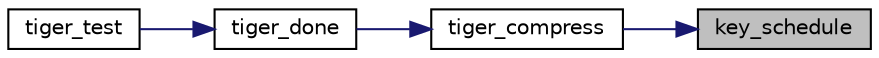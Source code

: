 digraph "key_schedule"
{
 // LATEX_PDF_SIZE
  edge [fontname="Helvetica",fontsize="10",labelfontname="Helvetica",labelfontsize="10"];
  node [fontname="Helvetica",fontsize="10",shape=record];
  rankdir="RL";
  Node1 [label="key_schedule",height=0.2,width=0.4,color="black", fillcolor="grey75", style="filled", fontcolor="black",tooltip=" "];
  Node1 -> Node2 [dir="back",color="midnightblue",fontsize="10",style="solid",fontname="Helvetica"];
  Node2 [label="tiger_compress",height=0.2,width=0.4,color="black", fillcolor="white", style="filled",URL="$tiger_8c.html#a72d428871e09b73599cbb6a5df320cbf",tooltip=" "];
  Node2 -> Node3 [dir="back",color="midnightblue",fontsize="10",style="solid",fontname="Helvetica"];
  Node3 [label="tiger_done",height=0.2,width=0.4,color="black", fillcolor="white", style="filled",URL="$tiger_8c.html#a7d4feae8785f35a28c0bfb1487fca55c",tooltip="Terminate the hash to get the digest."];
  Node3 -> Node4 [dir="back",color="midnightblue",fontsize="10",style="solid",fontname="Helvetica"];
  Node4 [label="tiger_test",height=0.2,width=0.4,color="black", fillcolor="white", style="filled",URL="$tiger_8c.html#a0c726827797846b3a94b64983f1b3dad",tooltip="Self-test the hash."];
}
